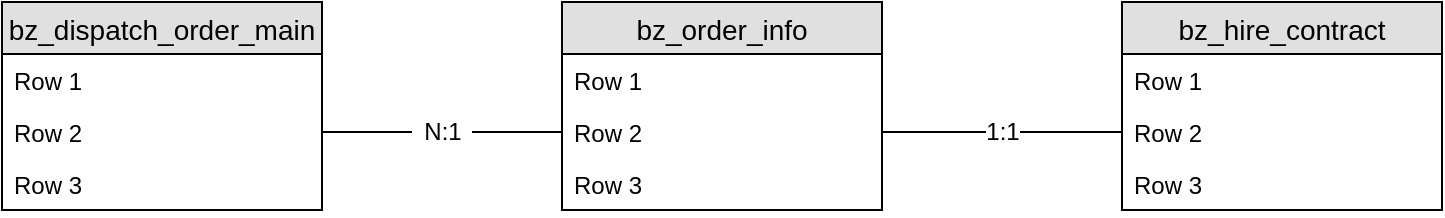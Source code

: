 <mxfile version="12.4.2" type="github" pages="1">
  <diagram id="rW7b4nVCKHTJPiQgu7Rn" name="第 1 页">
    <mxGraphModel dx="1422" dy="762" grid="1" gridSize="10" guides="1" tooltips="1" connect="1" arrows="1" fold="1" page="1" pageScale="1" pageWidth="827" pageHeight="1169" math="0" shadow="0">
      <root>
        <mxCell id="0"/>
        <mxCell id="1" parent="0"/>
        <mxCell id="9NOth7-igrCUzFacUM3O-12" value="bz_order_info" style="swimlane;fontStyle=0;childLayout=stackLayout;horizontal=1;startSize=26;fillColor=#e0e0e0;horizontalStack=0;resizeParent=1;resizeParentMax=0;resizeLast=0;collapsible=1;marginBottom=0;swimlaneFillColor=#ffffff;align=center;fontSize=14;" vertex="1" parent="1">
          <mxGeometry x="310" y="280" width="160" height="104" as="geometry">
            <mxRectangle x="130" y="220" width="120" height="26" as="alternateBounds"/>
          </mxGeometry>
        </mxCell>
        <mxCell id="9NOth7-igrCUzFacUM3O-13" value="Row 1" style="text;strokeColor=none;fillColor=none;spacingLeft=4;spacingRight=4;overflow=hidden;rotatable=0;points=[[0,0.5],[1,0.5]];portConstraint=eastwest;fontSize=12;" vertex="1" parent="9NOth7-igrCUzFacUM3O-12">
          <mxGeometry y="26" width="160" height="26" as="geometry"/>
        </mxCell>
        <mxCell id="9NOth7-igrCUzFacUM3O-14" value="Row 2" style="text;strokeColor=none;fillColor=none;spacingLeft=4;spacingRight=4;overflow=hidden;rotatable=0;points=[[0,0.5],[1,0.5]];portConstraint=eastwest;fontSize=12;" vertex="1" parent="9NOth7-igrCUzFacUM3O-12">
          <mxGeometry y="52" width="160" height="26" as="geometry"/>
        </mxCell>
        <mxCell id="9NOth7-igrCUzFacUM3O-15" value="Row 3" style="text;strokeColor=none;fillColor=none;spacingLeft=4;spacingRight=4;overflow=hidden;rotatable=0;points=[[0,0.5],[1,0.5]];portConstraint=eastwest;fontSize=12;" vertex="1" parent="9NOth7-igrCUzFacUM3O-12">
          <mxGeometry y="78" width="160" height="26" as="geometry"/>
        </mxCell>
        <mxCell id="9NOth7-igrCUzFacUM3O-19" value="bz_hire_contract" style="swimlane;fontStyle=0;childLayout=stackLayout;horizontal=1;startSize=26;fillColor=#e0e0e0;horizontalStack=0;resizeParent=1;resizeParentMax=0;resizeLast=0;collapsible=1;marginBottom=0;swimlaneFillColor=#ffffff;align=center;fontSize=14;" vertex="1" parent="1">
          <mxGeometry x="590" y="280" width="160" height="104" as="geometry">
            <mxRectangle x="130" y="220" width="120" height="26" as="alternateBounds"/>
          </mxGeometry>
        </mxCell>
        <mxCell id="9NOth7-igrCUzFacUM3O-20" value="Row 1" style="text;strokeColor=none;fillColor=none;spacingLeft=4;spacingRight=4;overflow=hidden;rotatable=0;points=[[0,0.5],[1,0.5]];portConstraint=eastwest;fontSize=12;" vertex="1" parent="9NOth7-igrCUzFacUM3O-19">
          <mxGeometry y="26" width="160" height="26" as="geometry"/>
        </mxCell>
        <mxCell id="9NOth7-igrCUzFacUM3O-21" value="Row 2" style="text;strokeColor=none;fillColor=none;spacingLeft=4;spacingRight=4;overflow=hidden;rotatable=0;points=[[0,0.5],[1,0.5]];portConstraint=eastwest;fontSize=12;" vertex="1" parent="9NOth7-igrCUzFacUM3O-19">
          <mxGeometry y="52" width="160" height="26" as="geometry"/>
        </mxCell>
        <mxCell id="9NOth7-igrCUzFacUM3O-22" value="Row 3" style="text;strokeColor=none;fillColor=none;spacingLeft=4;spacingRight=4;overflow=hidden;rotatable=0;points=[[0,0.5],[1,0.5]];portConstraint=eastwest;fontSize=12;" vertex="1" parent="9NOth7-igrCUzFacUM3O-19">
          <mxGeometry y="78" width="160" height="26" as="geometry"/>
        </mxCell>
        <mxCell id="9NOth7-igrCUzFacUM3O-23" value="bz_dispatch_order_main" style="swimlane;fontStyle=0;childLayout=stackLayout;horizontal=1;startSize=26;fillColor=#e0e0e0;horizontalStack=0;resizeParent=1;resizeParentMax=0;resizeLast=0;collapsible=1;marginBottom=0;swimlaneFillColor=#ffffff;align=center;fontSize=14;" vertex="1" parent="1">
          <mxGeometry x="30" y="280" width="160" height="104" as="geometry">
            <mxRectangle x="130" y="220" width="120" height="26" as="alternateBounds"/>
          </mxGeometry>
        </mxCell>
        <mxCell id="9NOth7-igrCUzFacUM3O-24" value="Row 1" style="text;strokeColor=none;fillColor=none;spacingLeft=4;spacingRight=4;overflow=hidden;rotatable=0;points=[[0,0.5],[1,0.5]];portConstraint=eastwest;fontSize=12;" vertex="1" parent="9NOth7-igrCUzFacUM3O-23">
          <mxGeometry y="26" width="160" height="26" as="geometry"/>
        </mxCell>
        <mxCell id="9NOth7-igrCUzFacUM3O-25" value="Row 2" style="text;strokeColor=none;fillColor=none;spacingLeft=4;spacingRight=4;overflow=hidden;rotatable=0;points=[[0,0.5],[1,0.5]];portConstraint=eastwest;fontSize=12;" vertex="1" parent="9NOth7-igrCUzFacUM3O-23">
          <mxGeometry y="52" width="160" height="26" as="geometry"/>
        </mxCell>
        <mxCell id="9NOth7-igrCUzFacUM3O-26" value="Row 3" style="text;strokeColor=none;fillColor=none;spacingLeft=4;spacingRight=4;overflow=hidden;rotatable=0;points=[[0,0.5],[1,0.5]];portConstraint=eastwest;fontSize=12;" vertex="1" parent="9NOth7-igrCUzFacUM3O-23">
          <mxGeometry y="78" width="160" height="26" as="geometry"/>
        </mxCell>
        <mxCell id="9NOth7-igrCUzFacUM3O-27" value="" style="endArrow=none;html=1;rounded=0;entryX=0;entryY=0.5;entryDx=0;entryDy=0;exitX=1;exitY=0.5;exitDx=0;exitDy=0;" edge="1" parent="1" source="9NOth7-igrCUzFacUM3O-14" target="9NOth7-igrCUzFacUM3O-21">
          <mxGeometry relative="1" as="geometry">
            <mxPoint x="420" y="470" as="sourcePoint"/>
            <mxPoint x="580" y="470" as="targetPoint"/>
          </mxGeometry>
        </mxCell>
        <mxCell id="9NOth7-igrCUzFacUM3O-34" value="1:1" style="text;html=1;align=center;verticalAlign=middle;resizable=0;points=[];;labelBackgroundColor=#ffffff;" vertex="1" connectable="0" parent="9NOth7-igrCUzFacUM3O-27">
          <mxGeometry x="0.517" relative="1" as="geometry">
            <mxPoint x="-31" as="offset"/>
          </mxGeometry>
        </mxCell>
        <mxCell id="9NOth7-igrCUzFacUM3O-28" value="" style="endArrow=none;html=1;rounded=0;entryX=0;entryY=0.5;entryDx=0;entryDy=0;exitX=1;exitY=0.5;exitDx=0;exitDy=0;" edge="1" parent="1" source="9NOth7-igrCUzFacUM3O-32" target="9NOth7-igrCUzFacUM3O-14">
          <mxGeometry relative="1" as="geometry">
            <mxPoint x="220" y="331.5" as="sourcePoint"/>
            <mxPoint x="310" y="331.5" as="targetPoint"/>
          </mxGeometry>
        </mxCell>
        <mxCell id="9NOth7-igrCUzFacUM3O-32" value="N:1" style="text;html=1;align=center;verticalAlign=middle;resizable=0;points=[];;autosize=1;" vertex="1" parent="1">
          <mxGeometry x="235" y="335" width="30" height="20" as="geometry"/>
        </mxCell>
        <mxCell id="9NOth7-igrCUzFacUM3O-33" value="" style="endArrow=none;html=1;rounded=0;entryX=0;entryY=0.5;entryDx=0;entryDy=0;exitX=1;exitY=0.5;exitDx=0;exitDy=0;" edge="1" parent="1" source="9NOth7-igrCUzFacUM3O-25" target="9NOth7-igrCUzFacUM3O-32">
          <mxGeometry relative="1" as="geometry">
            <mxPoint x="190" y="345" as="sourcePoint"/>
            <mxPoint x="310" y="345" as="targetPoint"/>
          </mxGeometry>
        </mxCell>
      </root>
    </mxGraphModel>
  </diagram>
</mxfile>
